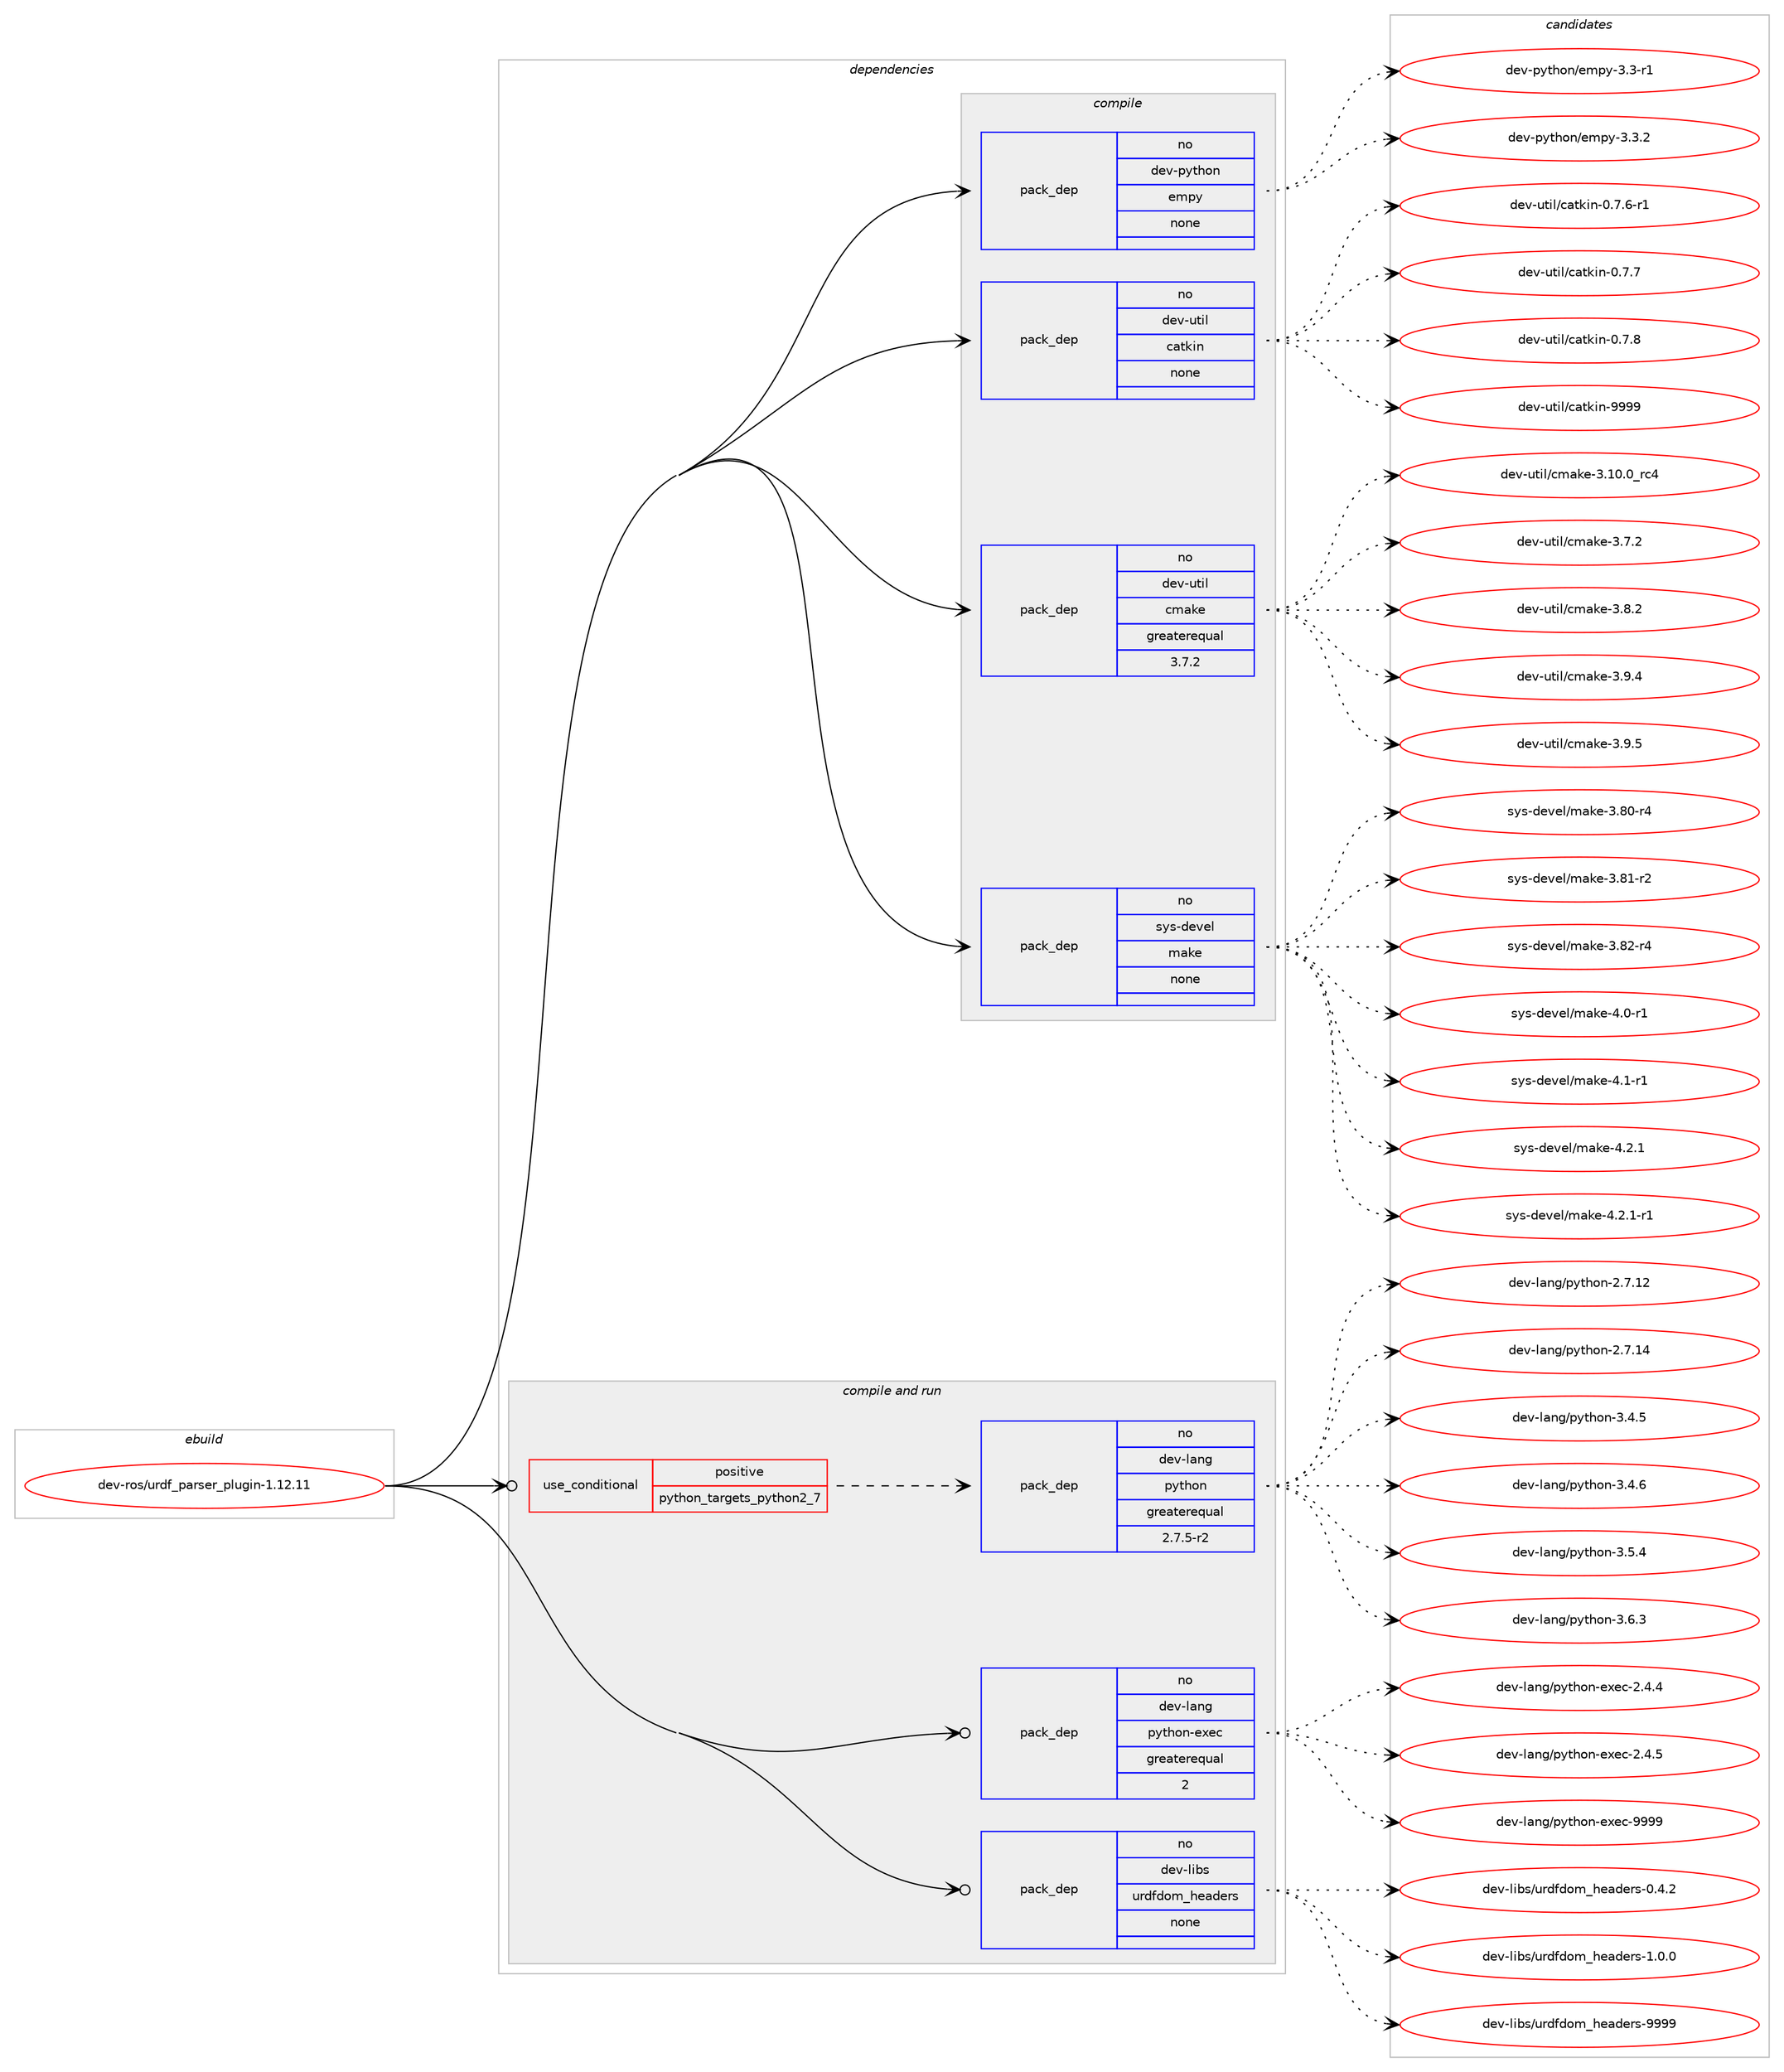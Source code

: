 digraph prolog {

# *************
# Graph options
# *************

newrank=true;
concentrate=true;
compound=true;
graph [rankdir=LR,fontname=Helvetica,fontsize=10,ranksep=1.5];#, ranksep=2.5, nodesep=0.2];
edge  [arrowhead=vee];
node  [fontname=Helvetica,fontsize=10];

# **********
# The ebuild
# **********

subgraph cluster_leftcol {
color=gray;
rank=same;
label=<<i>ebuild</i>>;
id [label="dev-ros/urdf_parser_plugin-1.12.11", color=red, width=4, href="../dev-ros/urdf_parser_plugin-1.12.11.svg"];
}

# ****************
# The dependencies
# ****************

subgraph cluster_midcol {
color=gray;
label=<<i>dependencies</i>>;
subgraph cluster_compile {
fillcolor="#eeeeee";
style=filled;
label=<<i>compile</i>>;
subgraph pack166929 {
dependency218987 [label=<<TABLE BORDER="0" CELLBORDER="1" CELLSPACING="0" CELLPADDING="4" WIDTH="220"><TR><TD ROWSPAN="6" CELLPADDING="30">pack_dep</TD></TR><TR><TD WIDTH="110">no</TD></TR><TR><TD>dev-python</TD></TR><TR><TD>empy</TD></TR><TR><TD>none</TD></TR><TR><TD></TD></TR></TABLE>>, shape=none, color=blue];
}
id:e -> dependency218987:w [weight=20,style="solid",arrowhead="vee"];
subgraph pack166930 {
dependency218988 [label=<<TABLE BORDER="0" CELLBORDER="1" CELLSPACING="0" CELLPADDING="4" WIDTH="220"><TR><TD ROWSPAN="6" CELLPADDING="30">pack_dep</TD></TR><TR><TD WIDTH="110">no</TD></TR><TR><TD>dev-util</TD></TR><TR><TD>catkin</TD></TR><TR><TD>none</TD></TR><TR><TD></TD></TR></TABLE>>, shape=none, color=blue];
}
id:e -> dependency218988:w [weight=20,style="solid",arrowhead="vee"];
subgraph pack166931 {
dependency218989 [label=<<TABLE BORDER="0" CELLBORDER="1" CELLSPACING="0" CELLPADDING="4" WIDTH="220"><TR><TD ROWSPAN="6" CELLPADDING="30">pack_dep</TD></TR><TR><TD WIDTH="110">no</TD></TR><TR><TD>dev-util</TD></TR><TR><TD>cmake</TD></TR><TR><TD>greaterequal</TD></TR><TR><TD>3.7.2</TD></TR></TABLE>>, shape=none, color=blue];
}
id:e -> dependency218989:w [weight=20,style="solid",arrowhead="vee"];
subgraph pack166932 {
dependency218990 [label=<<TABLE BORDER="0" CELLBORDER="1" CELLSPACING="0" CELLPADDING="4" WIDTH="220"><TR><TD ROWSPAN="6" CELLPADDING="30">pack_dep</TD></TR><TR><TD WIDTH="110">no</TD></TR><TR><TD>sys-devel</TD></TR><TR><TD>make</TD></TR><TR><TD>none</TD></TR><TR><TD></TD></TR></TABLE>>, shape=none, color=blue];
}
id:e -> dependency218990:w [weight=20,style="solid",arrowhead="vee"];
}
subgraph cluster_compileandrun {
fillcolor="#eeeeee";
style=filled;
label=<<i>compile and run</i>>;
subgraph cond48068 {
dependency218991 [label=<<TABLE BORDER="0" CELLBORDER="1" CELLSPACING="0" CELLPADDING="4"><TR><TD ROWSPAN="3" CELLPADDING="10">use_conditional</TD></TR><TR><TD>positive</TD></TR><TR><TD>python_targets_python2_7</TD></TR></TABLE>>, shape=none, color=red];
subgraph pack166933 {
dependency218992 [label=<<TABLE BORDER="0" CELLBORDER="1" CELLSPACING="0" CELLPADDING="4" WIDTH="220"><TR><TD ROWSPAN="6" CELLPADDING="30">pack_dep</TD></TR><TR><TD WIDTH="110">no</TD></TR><TR><TD>dev-lang</TD></TR><TR><TD>python</TD></TR><TR><TD>greaterequal</TD></TR><TR><TD>2.7.5-r2</TD></TR></TABLE>>, shape=none, color=blue];
}
dependency218991:e -> dependency218992:w [weight=20,style="dashed",arrowhead="vee"];
}
id:e -> dependency218991:w [weight=20,style="solid",arrowhead="odotvee"];
subgraph pack166934 {
dependency218993 [label=<<TABLE BORDER="0" CELLBORDER="1" CELLSPACING="0" CELLPADDING="4" WIDTH="220"><TR><TD ROWSPAN="6" CELLPADDING="30">pack_dep</TD></TR><TR><TD WIDTH="110">no</TD></TR><TR><TD>dev-lang</TD></TR><TR><TD>python-exec</TD></TR><TR><TD>greaterequal</TD></TR><TR><TD>2</TD></TR></TABLE>>, shape=none, color=blue];
}
id:e -> dependency218993:w [weight=20,style="solid",arrowhead="odotvee"];
subgraph pack166935 {
dependency218994 [label=<<TABLE BORDER="0" CELLBORDER="1" CELLSPACING="0" CELLPADDING="4" WIDTH="220"><TR><TD ROWSPAN="6" CELLPADDING="30">pack_dep</TD></TR><TR><TD WIDTH="110">no</TD></TR><TR><TD>dev-libs</TD></TR><TR><TD>urdfdom_headers</TD></TR><TR><TD>none</TD></TR><TR><TD></TD></TR></TABLE>>, shape=none, color=blue];
}
id:e -> dependency218994:w [weight=20,style="solid",arrowhead="odotvee"];
}
subgraph cluster_run {
fillcolor="#eeeeee";
style=filled;
label=<<i>run</i>>;
}
}

# **************
# The candidates
# **************

subgraph cluster_choices {
rank=same;
color=gray;
label=<<i>candidates</i>>;

subgraph choice166929 {
color=black;
nodesep=1;
choice1001011184511212111610411111047101109112121455146514511449 [label="dev-python/empy-3.3-r1", color=red, width=4,href="../dev-python/empy-3.3-r1.svg"];
choice1001011184511212111610411111047101109112121455146514650 [label="dev-python/empy-3.3.2", color=red, width=4,href="../dev-python/empy-3.3.2.svg"];
dependency218987:e -> choice1001011184511212111610411111047101109112121455146514511449:w [style=dotted,weight="100"];
dependency218987:e -> choice1001011184511212111610411111047101109112121455146514650:w [style=dotted,weight="100"];
}
subgraph choice166930 {
color=black;
nodesep=1;
choice100101118451171161051084799971161071051104548465546544511449 [label="dev-util/catkin-0.7.6-r1", color=red, width=4,href="../dev-util/catkin-0.7.6-r1.svg"];
choice10010111845117116105108479997116107105110454846554655 [label="dev-util/catkin-0.7.7", color=red, width=4,href="../dev-util/catkin-0.7.7.svg"];
choice10010111845117116105108479997116107105110454846554656 [label="dev-util/catkin-0.7.8", color=red, width=4,href="../dev-util/catkin-0.7.8.svg"];
choice100101118451171161051084799971161071051104557575757 [label="dev-util/catkin-9999", color=red, width=4,href="../dev-util/catkin-9999.svg"];
dependency218988:e -> choice100101118451171161051084799971161071051104548465546544511449:w [style=dotted,weight="100"];
dependency218988:e -> choice10010111845117116105108479997116107105110454846554655:w [style=dotted,weight="100"];
dependency218988:e -> choice10010111845117116105108479997116107105110454846554656:w [style=dotted,weight="100"];
dependency218988:e -> choice100101118451171161051084799971161071051104557575757:w [style=dotted,weight="100"];
}
subgraph choice166931 {
color=black;
nodesep=1;
choice1001011184511711610510847991099710710145514649484648951149952 [label="dev-util/cmake-3.10.0_rc4", color=red, width=4,href="../dev-util/cmake-3.10.0_rc4.svg"];
choice10010111845117116105108479910997107101455146554650 [label="dev-util/cmake-3.7.2", color=red, width=4,href="../dev-util/cmake-3.7.2.svg"];
choice10010111845117116105108479910997107101455146564650 [label="dev-util/cmake-3.8.2", color=red, width=4,href="../dev-util/cmake-3.8.2.svg"];
choice10010111845117116105108479910997107101455146574652 [label="dev-util/cmake-3.9.4", color=red, width=4,href="../dev-util/cmake-3.9.4.svg"];
choice10010111845117116105108479910997107101455146574653 [label="dev-util/cmake-3.9.5", color=red, width=4,href="../dev-util/cmake-3.9.5.svg"];
dependency218989:e -> choice1001011184511711610510847991099710710145514649484648951149952:w [style=dotted,weight="100"];
dependency218989:e -> choice10010111845117116105108479910997107101455146554650:w [style=dotted,weight="100"];
dependency218989:e -> choice10010111845117116105108479910997107101455146564650:w [style=dotted,weight="100"];
dependency218989:e -> choice10010111845117116105108479910997107101455146574652:w [style=dotted,weight="100"];
dependency218989:e -> choice10010111845117116105108479910997107101455146574653:w [style=dotted,weight="100"];
}
subgraph choice166932 {
color=black;
nodesep=1;
choice11512111545100101118101108471099710710145514656484511452 [label="sys-devel/make-3.80-r4", color=red, width=4,href="../sys-devel/make-3.80-r4.svg"];
choice11512111545100101118101108471099710710145514656494511450 [label="sys-devel/make-3.81-r2", color=red, width=4,href="../sys-devel/make-3.81-r2.svg"];
choice11512111545100101118101108471099710710145514656504511452 [label="sys-devel/make-3.82-r4", color=red, width=4,href="../sys-devel/make-3.82-r4.svg"];
choice115121115451001011181011084710997107101455246484511449 [label="sys-devel/make-4.0-r1", color=red, width=4,href="../sys-devel/make-4.0-r1.svg"];
choice115121115451001011181011084710997107101455246494511449 [label="sys-devel/make-4.1-r1", color=red, width=4,href="../sys-devel/make-4.1-r1.svg"];
choice115121115451001011181011084710997107101455246504649 [label="sys-devel/make-4.2.1", color=red, width=4,href="../sys-devel/make-4.2.1.svg"];
choice1151211154510010111810110847109971071014552465046494511449 [label="sys-devel/make-4.2.1-r1", color=red, width=4,href="../sys-devel/make-4.2.1-r1.svg"];
dependency218990:e -> choice11512111545100101118101108471099710710145514656484511452:w [style=dotted,weight="100"];
dependency218990:e -> choice11512111545100101118101108471099710710145514656494511450:w [style=dotted,weight="100"];
dependency218990:e -> choice11512111545100101118101108471099710710145514656504511452:w [style=dotted,weight="100"];
dependency218990:e -> choice115121115451001011181011084710997107101455246484511449:w [style=dotted,weight="100"];
dependency218990:e -> choice115121115451001011181011084710997107101455246494511449:w [style=dotted,weight="100"];
dependency218990:e -> choice115121115451001011181011084710997107101455246504649:w [style=dotted,weight="100"];
dependency218990:e -> choice1151211154510010111810110847109971071014552465046494511449:w [style=dotted,weight="100"];
}
subgraph choice166933 {
color=black;
nodesep=1;
choice10010111845108971101034711212111610411111045504655464950 [label="dev-lang/python-2.7.12", color=red, width=4,href="../dev-lang/python-2.7.12.svg"];
choice10010111845108971101034711212111610411111045504655464952 [label="dev-lang/python-2.7.14", color=red, width=4,href="../dev-lang/python-2.7.14.svg"];
choice100101118451089711010347112121116104111110455146524653 [label="dev-lang/python-3.4.5", color=red, width=4,href="../dev-lang/python-3.4.5.svg"];
choice100101118451089711010347112121116104111110455146524654 [label="dev-lang/python-3.4.6", color=red, width=4,href="../dev-lang/python-3.4.6.svg"];
choice100101118451089711010347112121116104111110455146534652 [label="dev-lang/python-3.5.4", color=red, width=4,href="../dev-lang/python-3.5.4.svg"];
choice100101118451089711010347112121116104111110455146544651 [label="dev-lang/python-3.6.3", color=red, width=4,href="../dev-lang/python-3.6.3.svg"];
dependency218992:e -> choice10010111845108971101034711212111610411111045504655464950:w [style=dotted,weight="100"];
dependency218992:e -> choice10010111845108971101034711212111610411111045504655464952:w [style=dotted,weight="100"];
dependency218992:e -> choice100101118451089711010347112121116104111110455146524653:w [style=dotted,weight="100"];
dependency218992:e -> choice100101118451089711010347112121116104111110455146524654:w [style=dotted,weight="100"];
dependency218992:e -> choice100101118451089711010347112121116104111110455146534652:w [style=dotted,weight="100"];
dependency218992:e -> choice100101118451089711010347112121116104111110455146544651:w [style=dotted,weight="100"];
}
subgraph choice166934 {
color=black;
nodesep=1;
choice1001011184510897110103471121211161041111104510112010199455046524652 [label="dev-lang/python-exec-2.4.4", color=red, width=4,href="../dev-lang/python-exec-2.4.4.svg"];
choice1001011184510897110103471121211161041111104510112010199455046524653 [label="dev-lang/python-exec-2.4.5", color=red, width=4,href="../dev-lang/python-exec-2.4.5.svg"];
choice10010111845108971101034711212111610411111045101120101994557575757 [label="dev-lang/python-exec-9999", color=red, width=4,href="../dev-lang/python-exec-9999.svg"];
dependency218993:e -> choice1001011184510897110103471121211161041111104510112010199455046524652:w [style=dotted,weight="100"];
dependency218993:e -> choice1001011184510897110103471121211161041111104510112010199455046524653:w [style=dotted,weight="100"];
dependency218993:e -> choice10010111845108971101034711212111610411111045101120101994557575757:w [style=dotted,weight="100"];
}
subgraph choice166935 {
color=black;
nodesep=1;
choice1001011184510810598115471171141001021001111099510410197100101114115454846524650 [label="dev-libs/urdfdom_headers-0.4.2", color=red, width=4,href="../dev-libs/urdfdom_headers-0.4.2.svg"];
choice1001011184510810598115471171141001021001111099510410197100101114115454946484648 [label="dev-libs/urdfdom_headers-1.0.0", color=red, width=4,href="../dev-libs/urdfdom_headers-1.0.0.svg"];
choice10010111845108105981154711711410010210011110995104101971001011141154557575757 [label="dev-libs/urdfdom_headers-9999", color=red, width=4,href="../dev-libs/urdfdom_headers-9999.svg"];
dependency218994:e -> choice1001011184510810598115471171141001021001111099510410197100101114115454846524650:w [style=dotted,weight="100"];
dependency218994:e -> choice1001011184510810598115471171141001021001111099510410197100101114115454946484648:w [style=dotted,weight="100"];
dependency218994:e -> choice10010111845108105981154711711410010210011110995104101971001011141154557575757:w [style=dotted,weight="100"];
}
}

}
